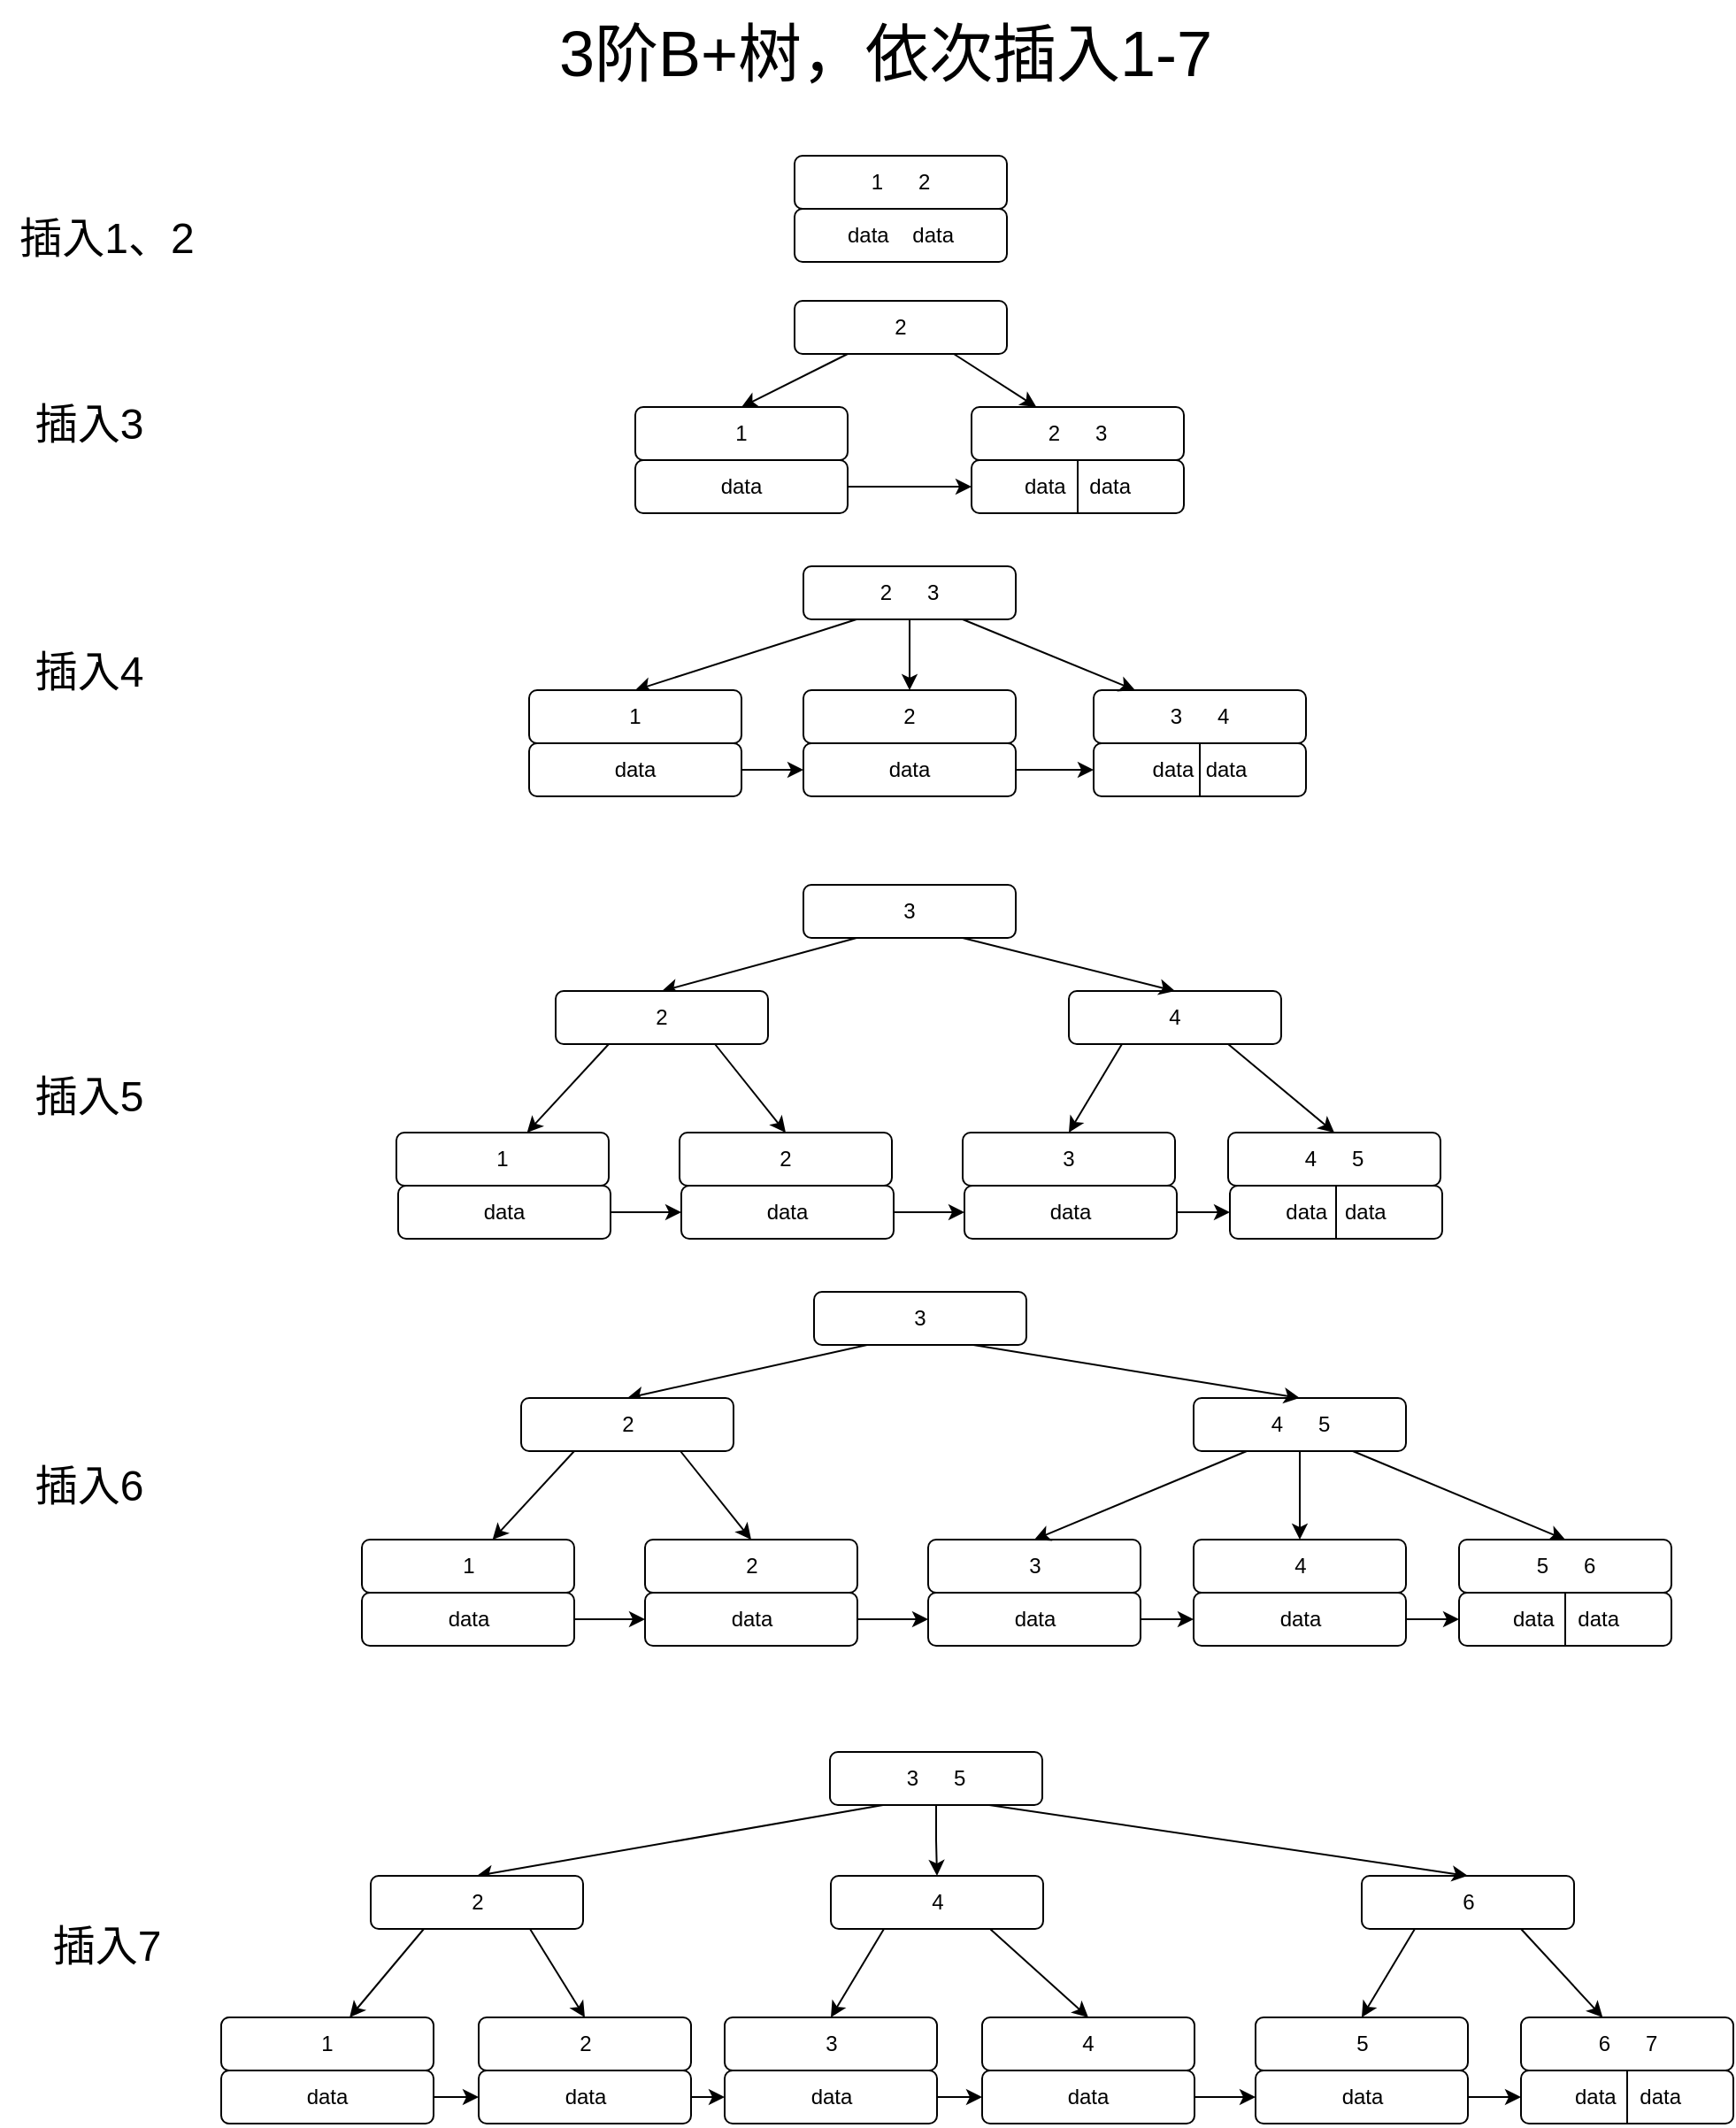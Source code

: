 <mxfile version="21.6.8" type="github">
  <diagram name="第 1 页" id="pnF7DnLvAnyAHwpiiANc">
    <mxGraphModel dx="2460" dy="2082" grid="1" gridSize="10" guides="1" tooltips="1" connect="1" arrows="1" fold="1" page="1" pageScale="1" pageWidth="827" pageHeight="1169" math="0" shadow="0">
      <root>
        <mxCell id="0" />
        <mxCell id="1" parent="0" />
        <mxCell id="1yWd1CWP5DWgr2ArtbLw-1" value="1&lt;span style=&quot;white-space: pre;&quot;&gt;&#x9;&lt;/span&gt;2" style="rounded=1;whiteSpace=wrap;html=1;" parent="1" vertex="1">
          <mxGeometry x="344" y="48" width="120" height="30" as="geometry" />
        </mxCell>
        <mxCell id="1yWd1CWP5DWgr2ArtbLw-2" value="&lt;font style=&quot;font-size: 36px;&quot;&gt;3阶B+树，依次插入1-7&lt;/font&gt;" style="text;html=1;align=center;verticalAlign=middle;resizable=0;points=[];autosize=1;strokeColor=none;fillColor=none;" parent="1" vertex="1">
          <mxGeometry x="200" y="-40" width="390" height="60" as="geometry" />
        </mxCell>
        <mxCell id="1yWd1CWP5DWgr2ArtbLw-3" value="&lt;font style=&quot;font-size: 24px;&quot;&gt;插入1、2&lt;/font&gt;" style="text;html=1;align=center;verticalAlign=middle;resizable=0;points=[];autosize=1;strokeColor=none;fillColor=none;" parent="1" vertex="1">
          <mxGeometry x="-105" y="75" width="120" height="40" as="geometry" />
        </mxCell>
        <mxCell id="1yWd1CWP5DWgr2ArtbLw-7" value="2&lt;span style=&quot;white-space: pre;&quot;&gt;&#x9;&lt;/span&gt;3" style="rounded=1;whiteSpace=wrap;html=1;" parent="1" vertex="1">
          <mxGeometry x="444" y="190" width="120" height="30" as="geometry" />
        </mxCell>
        <mxCell id="1yWd1CWP5DWgr2ArtbLw-8" value="&lt;font style=&quot;font-size: 24px;&quot;&gt;插入3&lt;/font&gt;" style="text;html=1;align=center;verticalAlign=middle;resizable=0;points=[];autosize=1;strokeColor=none;fillColor=none;" parent="1" vertex="1">
          <mxGeometry x="-95" y="180" width="80" height="40" as="geometry" />
        </mxCell>
        <mxCell id="1yWd1CWP5DWgr2ArtbLw-11" style="rounded=0;orthogonalLoop=1;jettySize=auto;html=1;exitX=0.25;exitY=1;exitDx=0;exitDy=0;entryX=0.5;entryY=0;entryDx=0;entryDy=0;" parent="1" source="1yWd1CWP5DWgr2ArtbLw-9" target="1yWd1CWP5DWgr2ArtbLw-10" edge="1">
          <mxGeometry relative="1" as="geometry" />
        </mxCell>
        <mxCell id="1yWd1CWP5DWgr2ArtbLw-12" style="rounded=0;orthogonalLoop=1;jettySize=auto;html=1;exitX=0.75;exitY=1;exitDx=0;exitDy=0;" parent="1" source="1yWd1CWP5DWgr2ArtbLw-9" target="1yWd1CWP5DWgr2ArtbLw-7" edge="1">
          <mxGeometry relative="1" as="geometry" />
        </mxCell>
        <mxCell id="1yWd1CWP5DWgr2ArtbLw-9" value="2" style="rounded=1;whiteSpace=wrap;html=1;" parent="1" vertex="1">
          <mxGeometry x="344" y="130" width="120" height="30" as="geometry" />
        </mxCell>
        <mxCell id="1yWd1CWP5DWgr2ArtbLw-10" value="1" style="rounded=1;whiteSpace=wrap;html=1;" parent="1" vertex="1">
          <mxGeometry x="254" y="190" width="120" height="30" as="geometry" />
        </mxCell>
        <mxCell id="1yWd1CWP5DWgr2ArtbLw-14" value="3&lt;span style=&quot;white-space: pre;&quot;&gt;&#x9;&lt;/span&gt;4" style="rounded=1;whiteSpace=wrap;html=1;" parent="1" vertex="1">
          <mxGeometry x="513" y="350" width="120" height="30" as="geometry" />
        </mxCell>
        <mxCell id="1yWd1CWP5DWgr2ArtbLw-15" value="&lt;font style=&quot;font-size: 24px;&quot;&gt;插入4&lt;/font&gt;" style="text;html=1;align=center;verticalAlign=middle;resizable=0;points=[];autosize=1;strokeColor=none;fillColor=none;" parent="1" vertex="1">
          <mxGeometry x="-95" y="320" width="80" height="40" as="geometry" />
        </mxCell>
        <mxCell id="1yWd1CWP5DWgr2ArtbLw-16" style="rounded=0;orthogonalLoop=1;jettySize=auto;html=1;exitX=0.25;exitY=1;exitDx=0;exitDy=0;entryX=0.5;entryY=0;entryDx=0;entryDy=0;" parent="1" source="1yWd1CWP5DWgr2ArtbLw-18" target="1yWd1CWP5DWgr2ArtbLw-19" edge="1">
          <mxGeometry relative="1" as="geometry" />
        </mxCell>
        <mxCell id="1yWd1CWP5DWgr2ArtbLw-17" style="rounded=0;orthogonalLoop=1;jettySize=auto;html=1;exitX=0.75;exitY=1;exitDx=0;exitDy=0;" parent="1" source="1yWd1CWP5DWgr2ArtbLw-18" target="1yWd1CWP5DWgr2ArtbLw-14" edge="1">
          <mxGeometry relative="1" as="geometry" />
        </mxCell>
        <mxCell id="1yWd1CWP5DWgr2ArtbLw-22" style="edgeStyle=orthogonalEdgeStyle;rounded=0;orthogonalLoop=1;jettySize=auto;html=1;exitX=0.5;exitY=1;exitDx=0;exitDy=0;entryX=0.5;entryY=0;entryDx=0;entryDy=0;" parent="1" source="1yWd1CWP5DWgr2ArtbLw-18" target="1yWd1CWP5DWgr2ArtbLw-20" edge="1">
          <mxGeometry relative="1" as="geometry" />
        </mxCell>
        <mxCell id="1yWd1CWP5DWgr2ArtbLw-18" value="2&lt;span style=&quot;white-space: pre;&quot;&gt;&#x9;&lt;/span&gt;3" style="rounded=1;whiteSpace=wrap;html=1;" parent="1" vertex="1">
          <mxGeometry x="349" y="280" width="120" height="30" as="geometry" />
        </mxCell>
        <mxCell id="1yWd1CWP5DWgr2ArtbLw-19" value="1" style="rounded=1;whiteSpace=wrap;html=1;" parent="1" vertex="1">
          <mxGeometry x="194" y="350" width="120" height="30" as="geometry" />
        </mxCell>
        <mxCell id="1yWd1CWP5DWgr2ArtbLw-20" value="2" style="rounded=1;whiteSpace=wrap;html=1;" parent="1" vertex="1">
          <mxGeometry x="349" y="350" width="120" height="30" as="geometry" />
        </mxCell>
        <mxCell id="1yWd1CWP5DWgr2ArtbLw-23" value="3" style="rounded=1;whiteSpace=wrap;html=1;" parent="1" vertex="1">
          <mxGeometry x="439" y="600" width="120" height="30" as="geometry" />
        </mxCell>
        <mxCell id="1yWd1CWP5DWgr2ArtbLw-24" value="&lt;font style=&quot;font-size: 24px;&quot;&gt;插入5&lt;/font&gt;" style="text;html=1;align=center;verticalAlign=middle;resizable=0;points=[];autosize=1;strokeColor=none;fillColor=none;" parent="1" vertex="1">
          <mxGeometry x="-95" y="560" width="80" height="40" as="geometry" />
        </mxCell>
        <mxCell id="1yWd1CWP5DWgr2ArtbLw-45" style="rounded=0;orthogonalLoop=1;jettySize=auto;html=1;exitX=0.25;exitY=1;exitDx=0;exitDy=0;entryX=0.5;entryY=0;entryDx=0;entryDy=0;" parent="1" source="1yWd1CWP5DWgr2ArtbLw-28" target="1yWd1CWP5DWgr2ArtbLw-23" edge="1">
          <mxGeometry relative="1" as="geometry" />
        </mxCell>
        <mxCell id="1yWd1CWP5DWgr2ArtbLw-46" style="rounded=0;orthogonalLoop=1;jettySize=auto;html=1;exitX=0.75;exitY=1;exitDx=0;exitDy=0;entryX=0.5;entryY=0;entryDx=0;entryDy=0;" parent="1" source="1yWd1CWP5DWgr2ArtbLw-28" target="1yWd1CWP5DWgr2ArtbLw-37" edge="1">
          <mxGeometry relative="1" as="geometry" />
        </mxCell>
        <mxCell id="1yWd1CWP5DWgr2ArtbLw-28" value="4" style="rounded=1;whiteSpace=wrap;html=1;" parent="1" vertex="1">
          <mxGeometry x="499" y="520" width="120" height="30" as="geometry" />
        </mxCell>
        <mxCell id="1yWd1CWP5DWgr2ArtbLw-29" value="1" style="rounded=1;whiteSpace=wrap;html=1;" parent="1" vertex="1">
          <mxGeometry x="119" y="600" width="120" height="30" as="geometry" />
        </mxCell>
        <mxCell id="1yWd1CWP5DWgr2ArtbLw-30" value="2" style="rounded=1;whiteSpace=wrap;html=1;" parent="1" vertex="1">
          <mxGeometry x="279" y="600" width="120" height="30" as="geometry" />
        </mxCell>
        <mxCell id="1yWd1CWP5DWgr2ArtbLw-40" style="rounded=0;orthogonalLoop=1;jettySize=auto;html=1;exitX=0.25;exitY=1;exitDx=0;exitDy=0;entryX=0.5;entryY=0;entryDx=0;entryDy=0;" parent="1" source="1yWd1CWP5DWgr2ArtbLw-31" target="1yWd1CWP5DWgr2ArtbLw-32" edge="1">
          <mxGeometry relative="1" as="geometry" />
        </mxCell>
        <mxCell id="1yWd1CWP5DWgr2ArtbLw-41" style="rounded=0;orthogonalLoop=1;jettySize=auto;html=1;exitX=0.75;exitY=1;exitDx=0;exitDy=0;entryX=0.5;entryY=0;entryDx=0;entryDy=0;" parent="1" source="1yWd1CWP5DWgr2ArtbLw-31" target="1yWd1CWP5DWgr2ArtbLw-28" edge="1">
          <mxGeometry relative="1" as="geometry" />
        </mxCell>
        <mxCell id="1yWd1CWP5DWgr2ArtbLw-31" value="3" style="rounded=1;whiteSpace=wrap;html=1;" parent="1" vertex="1">
          <mxGeometry x="349" y="460" width="120" height="30" as="geometry" />
        </mxCell>
        <mxCell id="1yWd1CWP5DWgr2ArtbLw-43" style="rounded=0;orthogonalLoop=1;jettySize=auto;html=1;exitX=0.25;exitY=1;exitDx=0;exitDy=0;" parent="1" source="1yWd1CWP5DWgr2ArtbLw-32" target="1yWd1CWP5DWgr2ArtbLw-29" edge="1">
          <mxGeometry relative="1" as="geometry" />
        </mxCell>
        <mxCell id="1yWd1CWP5DWgr2ArtbLw-44" style="rounded=0;orthogonalLoop=1;jettySize=auto;html=1;exitX=0.75;exitY=1;exitDx=0;exitDy=0;entryX=0.5;entryY=0;entryDx=0;entryDy=0;" parent="1" source="1yWd1CWP5DWgr2ArtbLw-32" target="1yWd1CWP5DWgr2ArtbLw-30" edge="1">
          <mxGeometry relative="1" as="geometry" />
        </mxCell>
        <mxCell id="1yWd1CWP5DWgr2ArtbLw-32" value="2" style="rounded=1;whiteSpace=wrap;html=1;" parent="1" vertex="1">
          <mxGeometry x="209" y="520" width="120" height="30" as="geometry" />
        </mxCell>
        <mxCell id="1yWd1CWP5DWgr2ArtbLw-37" value="4&lt;span style=&quot;white-space: pre;&quot;&gt;&#x9;&lt;/span&gt;5" style="rounded=1;whiteSpace=wrap;html=1;" parent="1" vertex="1">
          <mxGeometry x="589" y="600" width="120" height="30" as="geometry" />
        </mxCell>
        <mxCell id="1yWd1CWP5DWgr2ArtbLw-47" value="3" style="rounded=1;whiteSpace=wrap;html=1;" parent="1" vertex="1">
          <mxGeometry x="419.5" y="830" width="120" height="30" as="geometry" />
        </mxCell>
        <mxCell id="1yWd1CWP5DWgr2ArtbLw-48" value="&lt;font style=&quot;font-size: 24px;&quot;&gt;插入6&lt;/font&gt;" style="text;html=1;align=center;verticalAlign=middle;resizable=0;points=[];autosize=1;strokeColor=none;fillColor=none;" parent="1" vertex="1">
          <mxGeometry x="-95" y="780" width="80" height="40" as="geometry" />
        </mxCell>
        <mxCell id="1yWd1CWP5DWgr2ArtbLw-62" style="rounded=0;orthogonalLoop=1;jettySize=auto;html=1;exitX=0.25;exitY=1;exitDx=0;exitDy=0;entryX=0.5;entryY=0;entryDx=0;entryDy=0;" parent="1" source="1yWd1CWP5DWgr2ArtbLw-51" target="1yWd1CWP5DWgr2ArtbLw-47" edge="1">
          <mxGeometry relative="1" as="geometry" />
        </mxCell>
        <mxCell id="1yWd1CWP5DWgr2ArtbLw-64" style="edgeStyle=orthogonalEdgeStyle;rounded=0;orthogonalLoop=1;jettySize=auto;html=1;exitX=0.5;exitY=1;exitDx=0;exitDy=0;entryX=0.5;entryY=0;entryDx=0;entryDy=0;" parent="1" source="1yWd1CWP5DWgr2ArtbLw-51" target="1yWd1CWP5DWgr2ArtbLw-60" edge="1">
          <mxGeometry relative="1" as="geometry" />
        </mxCell>
        <mxCell id="1yWd1CWP5DWgr2ArtbLw-65" style="rounded=0;orthogonalLoop=1;jettySize=auto;html=1;exitX=0.75;exitY=1;exitDx=0;exitDy=0;entryX=0.5;entryY=0;entryDx=0;entryDy=0;" parent="1" source="1yWd1CWP5DWgr2ArtbLw-51" target="1yWd1CWP5DWgr2ArtbLw-61" edge="1">
          <mxGeometry relative="1" as="geometry" />
        </mxCell>
        <mxCell id="1yWd1CWP5DWgr2ArtbLw-51" value="4&lt;span style=&quot;white-space: pre;&quot;&gt;&#x9;&lt;/span&gt;5" style="rounded=1;whiteSpace=wrap;html=1;" parent="1" vertex="1">
          <mxGeometry x="569.5" y="750" width="120" height="30" as="geometry" />
        </mxCell>
        <mxCell id="1yWd1CWP5DWgr2ArtbLw-52" value="1" style="rounded=1;whiteSpace=wrap;html=1;" parent="1" vertex="1">
          <mxGeometry x="99.5" y="830" width="120" height="30" as="geometry" />
        </mxCell>
        <mxCell id="1yWd1CWP5DWgr2ArtbLw-53" value="2" style="rounded=1;whiteSpace=wrap;html=1;" parent="1" vertex="1">
          <mxGeometry x="259.5" y="830" width="120" height="30" as="geometry" />
        </mxCell>
        <mxCell id="1yWd1CWP5DWgr2ArtbLw-54" style="rounded=0;orthogonalLoop=1;jettySize=auto;html=1;exitX=0.25;exitY=1;exitDx=0;exitDy=0;entryX=0.5;entryY=0;entryDx=0;entryDy=0;" parent="1" source="1yWd1CWP5DWgr2ArtbLw-56" target="1yWd1CWP5DWgr2ArtbLw-59" edge="1">
          <mxGeometry relative="1" as="geometry" />
        </mxCell>
        <mxCell id="1yWd1CWP5DWgr2ArtbLw-55" style="rounded=0;orthogonalLoop=1;jettySize=auto;html=1;exitX=0.75;exitY=1;exitDx=0;exitDy=0;entryX=0.5;entryY=0;entryDx=0;entryDy=0;" parent="1" source="1yWd1CWP5DWgr2ArtbLw-56" target="1yWd1CWP5DWgr2ArtbLw-51" edge="1">
          <mxGeometry relative="1" as="geometry" />
        </mxCell>
        <mxCell id="1yWd1CWP5DWgr2ArtbLw-56" value="3" style="rounded=1;whiteSpace=wrap;html=1;" parent="1" vertex="1">
          <mxGeometry x="355" y="690" width="120" height="30" as="geometry" />
        </mxCell>
        <mxCell id="1yWd1CWP5DWgr2ArtbLw-57" style="rounded=0;orthogonalLoop=1;jettySize=auto;html=1;exitX=0.25;exitY=1;exitDx=0;exitDy=0;" parent="1" source="1yWd1CWP5DWgr2ArtbLw-59" target="1yWd1CWP5DWgr2ArtbLw-52" edge="1">
          <mxGeometry relative="1" as="geometry" />
        </mxCell>
        <mxCell id="1yWd1CWP5DWgr2ArtbLw-58" style="rounded=0;orthogonalLoop=1;jettySize=auto;html=1;exitX=0.75;exitY=1;exitDx=0;exitDy=0;entryX=0.5;entryY=0;entryDx=0;entryDy=0;" parent="1" source="1yWd1CWP5DWgr2ArtbLw-59" target="1yWd1CWP5DWgr2ArtbLw-53" edge="1">
          <mxGeometry relative="1" as="geometry" />
        </mxCell>
        <mxCell id="1yWd1CWP5DWgr2ArtbLw-59" value="2" style="rounded=1;whiteSpace=wrap;html=1;" parent="1" vertex="1">
          <mxGeometry x="189.5" y="750" width="120" height="30" as="geometry" />
        </mxCell>
        <mxCell id="1yWd1CWP5DWgr2ArtbLw-60" value="4" style="rounded=1;whiteSpace=wrap;html=1;" parent="1" vertex="1">
          <mxGeometry x="569.5" y="830" width="120" height="30" as="geometry" />
        </mxCell>
        <mxCell id="1yWd1CWP5DWgr2ArtbLw-61" value="5&lt;span style=&quot;white-space: pre;&quot;&gt;&#x9;&lt;/span&gt;6" style="rounded=1;whiteSpace=wrap;html=1;" parent="1" vertex="1">
          <mxGeometry x="719.5" y="830" width="120" height="30" as="geometry" />
        </mxCell>
        <mxCell id="1yWd1CWP5DWgr2ArtbLw-66" value="3" style="rounded=1;whiteSpace=wrap;html=1;" parent="1" vertex="1">
          <mxGeometry x="304.5" y="1100" width="120" height="30" as="geometry" />
        </mxCell>
        <mxCell id="1yWd1CWP5DWgr2ArtbLw-67" value="&lt;font style=&quot;font-size: 24px;&quot;&gt;插入7&lt;/font&gt;" style="text;html=1;align=center;verticalAlign=middle;resizable=0;points=[];autosize=1;strokeColor=none;fillColor=none;" parent="1" vertex="1">
          <mxGeometry x="-85" y="1040" width="80" height="40" as="geometry" />
        </mxCell>
        <mxCell id="1yWd1CWP5DWgr2ArtbLw-90" style="rounded=0;orthogonalLoop=1;jettySize=auto;html=1;exitX=0.25;exitY=1;exitDx=0;exitDy=0;entryX=0.5;entryY=0;entryDx=0;entryDy=0;" parent="1" source="1yWd1CWP5DWgr2ArtbLw-71" target="1yWd1CWP5DWgr2ArtbLw-88" edge="1">
          <mxGeometry relative="1" as="geometry" />
        </mxCell>
        <mxCell id="1yWd1CWP5DWgr2ArtbLw-91" style="rounded=0;orthogonalLoop=1;jettySize=auto;html=1;exitX=0.75;exitY=1;exitDx=0;exitDy=0;" parent="1" source="1yWd1CWP5DWgr2ArtbLw-71" target="1yWd1CWP5DWgr2ArtbLw-81" edge="1">
          <mxGeometry relative="1" as="geometry" />
        </mxCell>
        <mxCell id="1yWd1CWP5DWgr2ArtbLw-71" value="6" style="rounded=1;whiteSpace=wrap;html=1;" parent="1" vertex="1">
          <mxGeometry x="664.5" y="1020" width="120" height="30" as="geometry" />
        </mxCell>
        <mxCell id="1yWd1CWP5DWgr2ArtbLw-72" value="1" style="rounded=1;whiteSpace=wrap;html=1;" parent="1" vertex="1">
          <mxGeometry x="20" y="1100" width="120" height="30" as="geometry" />
        </mxCell>
        <mxCell id="1yWd1CWP5DWgr2ArtbLw-73" value="2" style="rounded=1;whiteSpace=wrap;html=1;" parent="1" vertex="1">
          <mxGeometry x="165.5" y="1100" width="120" height="30" as="geometry" />
        </mxCell>
        <mxCell id="1yWd1CWP5DWgr2ArtbLw-74" style="rounded=0;orthogonalLoop=1;jettySize=auto;html=1;exitX=0.25;exitY=1;exitDx=0;exitDy=0;entryX=0.5;entryY=0;entryDx=0;entryDy=0;" parent="1" source="1yWd1CWP5DWgr2ArtbLw-76" target="1yWd1CWP5DWgr2ArtbLw-79" edge="1">
          <mxGeometry relative="1" as="geometry" />
        </mxCell>
        <mxCell id="1yWd1CWP5DWgr2ArtbLw-75" style="rounded=0;orthogonalLoop=1;jettySize=auto;html=1;exitX=0.75;exitY=1;exitDx=0;exitDy=0;entryX=0.5;entryY=0;entryDx=0;entryDy=0;" parent="1" source="1yWd1CWP5DWgr2ArtbLw-76" target="1yWd1CWP5DWgr2ArtbLw-71" edge="1">
          <mxGeometry relative="1" as="geometry" />
        </mxCell>
        <mxCell id="1yWd1CWP5DWgr2ArtbLw-83" style="edgeStyle=orthogonalEdgeStyle;rounded=0;orthogonalLoop=1;jettySize=auto;html=1;exitX=0.5;exitY=1;exitDx=0;exitDy=0;" parent="1" source="1yWd1CWP5DWgr2ArtbLw-76" target="1yWd1CWP5DWgr2ArtbLw-82" edge="1">
          <mxGeometry relative="1" as="geometry" />
        </mxCell>
        <mxCell id="1yWd1CWP5DWgr2ArtbLw-76" value="3&lt;span style=&quot;white-space: pre;&quot;&gt;&#x9;&lt;/span&gt;5" style="rounded=1;whiteSpace=wrap;html=1;" parent="1" vertex="1">
          <mxGeometry x="364" y="950" width="120" height="30" as="geometry" />
        </mxCell>
        <mxCell id="1yWd1CWP5DWgr2ArtbLw-77" style="rounded=0;orthogonalLoop=1;jettySize=auto;html=1;exitX=0.25;exitY=1;exitDx=0;exitDy=0;" parent="1" source="1yWd1CWP5DWgr2ArtbLw-79" target="1yWd1CWP5DWgr2ArtbLw-72" edge="1">
          <mxGeometry relative="1" as="geometry" />
        </mxCell>
        <mxCell id="1yWd1CWP5DWgr2ArtbLw-78" style="rounded=0;orthogonalLoop=1;jettySize=auto;html=1;exitX=0.75;exitY=1;exitDx=0;exitDy=0;entryX=0.5;entryY=0;entryDx=0;entryDy=0;" parent="1" source="1yWd1CWP5DWgr2ArtbLw-79" target="1yWd1CWP5DWgr2ArtbLw-73" edge="1">
          <mxGeometry relative="1" as="geometry" />
        </mxCell>
        <mxCell id="1yWd1CWP5DWgr2ArtbLw-79" value="2" style="rounded=1;whiteSpace=wrap;html=1;" parent="1" vertex="1">
          <mxGeometry x="104.5" y="1020" width="120" height="30" as="geometry" />
        </mxCell>
        <mxCell id="1yWd1CWP5DWgr2ArtbLw-80" value="4" style="rounded=1;whiteSpace=wrap;html=1;" parent="1" vertex="1">
          <mxGeometry x="450" y="1100" width="120" height="30" as="geometry" />
        </mxCell>
        <mxCell id="1yWd1CWP5DWgr2ArtbLw-81" value="6&lt;span style=&quot;white-space: pre;&quot;&gt;&#x9;&lt;/span&gt;7" style="rounded=1;whiteSpace=wrap;html=1;" parent="1" vertex="1">
          <mxGeometry x="754.5" y="1100" width="120" height="30" as="geometry" />
        </mxCell>
        <mxCell id="1yWd1CWP5DWgr2ArtbLw-86" style="rounded=0;orthogonalLoop=1;jettySize=auto;html=1;exitX=0.25;exitY=1;exitDx=0;exitDy=0;entryX=0.5;entryY=0;entryDx=0;entryDy=0;" parent="1" source="1yWd1CWP5DWgr2ArtbLw-82" target="1yWd1CWP5DWgr2ArtbLw-66" edge="1">
          <mxGeometry relative="1" as="geometry" />
        </mxCell>
        <mxCell id="1yWd1CWP5DWgr2ArtbLw-87" style="rounded=0;orthogonalLoop=1;jettySize=auto;html=1;exitX=0.75;exitY=1;exitDx=0;exitDy=0;entryX=0.5;entryY=0;entryDx=0;entryDy=0;" parent="1" source="1yWd1CWP5DWgr2ArtbLw-82" target="1yWd1CWP5DWgr2ArtbLw-80" edge="1">
          <mxGeometry relative="1" as="geometry" />
        </mxCell>
        <mxCell id="1yWd1CWP5DWgr2ArtbLw-82" value="4" style="rounded=1;whiteSpace=wrap;html=1;" parent="1" vertex="1">
          <mxGeometry x="364.5" y="1020" width="120" height="30" as="geometry" />
        </mxCell>
        <mxCell id="1yWd1CWP5DWgr2ArtbLw-84" style="edgeStyle=orthogonalEdgeStyle;rounded=0;orthogonalLoop=1;jettySize=auto;html=1;exitX=0.5;exitY=1;exitDx=0;exitDy=0;" parent="1" source="1yWd1CWP5DWgr2ArtbLw-76" target="1yWd1CWP5DWgr2ArtbLw-76" edge="1">
          <mxGeometry relative="1" as="geometry" />
        </mxCell>
        <mxCell id="1yWd1CWP5DWgr2ArtbLw-88" value="5" style="rounded=1;whiteSpace=wrap;html=1;" parent="1" vertex="1">
          <mxGeometry x="604.5" y="1100" width="120" height="30" as="geometry" />
        </mxCell>
        <mxCell id="d0BBQ0nLQGV6TDkuWPuP-1" value="data&amp;nbsp; &amp;nbsp; data" style="rounded=1;whiteSpace=wrap;html=1;" vertex="1" parent="1">
          <mxGeometry x="444" y="220" width="120" height="30" as="geometry" />
        </mxCell>
        <mxCell id="d0BBQ0nLQGV6TDkuWPuP-2" style="edgeStyle=orthogonalEdgeStyle;rounded=0;orthogonalLoop=1;jettySize=auto;html=1;exitX=1;exitY=0.5;exitDx=0;exitDy=0;entryX=0;entryY=0.5;entryDx=0;entryDy=0;" edge="1" parent="1" source="d0BBQ0nLQGV6TDkuWPuP-3" target="d0BBQ0nLQGV6TDkuWPuP-1">
          <mxGeometry relative="1" as="geometry" />
        </mxCell>
        <mxCell id="d0BBQ0nLQGV6TDkuWPuP-3" value="data" style="rounded=1;whiteSpace=wrap;html=1;" vertex="1" parent="1">
          <mxGeometry x="254" y="220" width="120" height="30" as="geometry" />
        </mxCell>
        <mxCell id="d0BBQ0nLQGV6TDkuWPuP-4" value="data&amp;nbsp; data" style="rounded=1;whiteSpace=wrap;html=1;" vertex="1" parent="1">
          <mxGeometry x="513" y="380" width="120" height="30" as="geometry" />
        </mxCell>
        <mxCell id="d0BBQ0nLQGV6TDkuWPuP-5" style="edgeStyle=orthogonalEdgeStyle;rounded=0;orthogonalLoop=1;jettySize=auto;html=1;exitX=1;exitY=0.5;exitDx=0;exitDy=0;entryX=0;entryY=0.5;entryDx=0;entryDy=0;" edge="1" parent="1" source="d0BBQ0nLQGV6TDkuWPuP-6" target="d0BBQ0nLQGV6TDkuWPuP-8">
          <mxGeometry relative="1" as="geometry" />
        </mxCell>
        <mxCell id="d0BBQ0nLQGV6TDkuWPuP-6" value="data" style="rounded=1;whiteSpace=wrap;html=1;" vertex="1" parent="1">
          <mxGeometry x="194" y="380" width="120" height="30" as="geometry" />
        </mxCell>
        <mxCell id="d0BBQ0nLQGV6TDkuWPuP-7" style="edgeStyle=orthogonalEdgeStyle;rounded=0;orthogonalLoop=1;jettySize=auto;html=1;exitX=1;exitY=0.5;exitDx=0;exitDy=0;entryX=0;entryY=0.5;entryDx=0;entryDy=0;" edge="1" parent="1" source="d0BBQ0nLQGV6TDkuWPuP-8" target="d0BBQ0nLQGV6TDkuWPuP-4">
          <mxGeometry relative="1" as="geometry" />
        </mxCell>
        <mxCell id="d0BBQ0nLQGV6TDkuWPuP-8" value="data" style="rounded=1;whiteSpace=wrap;html=1;" vertex="1" parent="1">
          <mxGeometry x="349" y="380" width="120" height="30" as="geometry" />
        </mxCell>
        <mxCell id="d0BBQ0nLQGV6TDkuWPuP-10" style="edgeStyle=orthogonalEdgeStyle;rounded=0;orthogonalLoop=1;jettySize=auto;html=1;exitX=0.5;exitY=0;exitDx=0;exitDy=0;entryX=0.5;entryY=1;entryDx=0;entryDy=0;startArrow=none;startFill=0;endArrow=none;endFill=0;" edge="1" parent="1" source="d0BBQ0nLQGV6TDkuWPuP-4" target="d0BBQ0nLQGV6TDkuWPuP-4">
          <mxGeometry relative="1" as="geometry" />
        </mxCell>
        <mxCell id="d0BBQ0nLQGV6TDkuWPuP-11" style="edgeStyle=orthogonalEdgeStyle;rounded=0;orthogonalLoop=1;jettySize=auto;html=1;exitX=0.5;exitY=0;exitDx=0;exitDy=0;entryX=0.5;entryY=1;entryDx=0;entryDy=0;startSize=0;endArrow=none;endFill=0;" edge="1" parent="1" source="d0BBQ0nLQGV6TDkuWPuP-1" target="d0BBQ0nLQGV6TDkuWPuP-1">
          <mxGeometry relative="1" as="geometry" />
        </mxCell>
        <mxCell id="d0BBQ0nLQGV6TDkuWPuP-13" style="edgeStyle=orthogonalEdgeStyle;rounded=0;orthogonalLoop=1;jettySize=auto;html=1;exitX=1;exitY=0.5;exitDx=0;exitDy=0;entryX=0;entryY=0.5;entryDx=0;entryDy=0;" edge="1" parent="1" source="d0BBQ0nLQGV6TDkuWPuP-14" target="d0BBQ0nLQGV6TDkuWPuP-19">
          <mxGeometry relative="1" as="geometry" />
        </mxCell>
        <mxCell id="d0BBQ0nLQGV6TDkuWPuP-14" value="data" style="rounded=1;whiteSpace=wrap;html=1;" vertex="1" parent="1">
          <mxGeometry x="440" y="630" width="120" height="30" as="geometry" />
        </mxCell>
        <mxCell id="d0BBQ0nLQGV6TDkuWPuP-15" style="edgeStyle=orthogonalEdgeStyle;rounded=0;orthogonalLoop=1;jettySize=auto;html=1;exitX=1;exitY=0.5;exitDx=0;exitDy=0;entryX=0;entryY=0.5;entryDx=0;entryDy=0;" edge="1" parent="1" source="d0BBQ0nLQGV6TDkuWPuP-16" target="d0BBQ0nLQGV6TDkuWPuP-18">
          <mxGeometry relative="1" as="geometry" />
        </mxCell>
        <mxCell id="d0BBQ0nLQGV6TDkuWPuP-16" value="data" style="rounded=1;whiteSpace=wrap;html=1;" vertex="1" parent="1">
          <mxGeometry x="120" y="630" width="120" height="30" as="geometry" />
        </mxCell>
        <mxCell id="d0BBQ0nLQGV6TDkuWPuP-17" style="edgeStyle=orthogonalEdgeStyle;rounded=0;orthogonalLoop=1;jettySize=auto;html=1;exitX=1;exitY=0.5;exitDx=0;exitDy=0;entryX=0;entryY=0.5;entryDx=0;entryDy=0;" edge="1" parent="1" source="d0BBQ0nLQGV6TDkuWPuP-18" target="d0BBQ0nLQGV6TDkuWPuP-14">
          <mxGeometry relative="1" as="geometry" />
        </mxCell>
        <mxCell id="d0BBQ0nLQGV6TDkuWPuP-18" value="data" style="rounded=1;whiteSpace=wrap;html=1;" vertex="1" parent="1">
          <mxGeometry x="280" y="630" width="120" height="30" as="geometry" />
        </mxCell>
        <mxCell id="d0BBQ0nLQGV6TDkuWPuP-19" value="data&amp;nbsp; &amp;nbsp;data" style="rounded=1;whiteSpace=wrap;html=1;" vertex="1" parent="1">
          <mxGeometry x="590" y="630" width="120" height="30" as="geometry" />
        </mxCell>
        <mxCell id="d0BBQ0nLQGV6TDkuWPuP-22" style="edgeStyle=orthogonalEdgeStyle;rounded=0;orthogonalLoop=1;jettySize=auto;html=1;exitX=0.5;exitY=0;exitDx=0;exitDy=0;entryX=0.5;entryY=1;entryDx=0;entryDy=0;endArrow=none;endFill=0;" edge="1" parent="1" source="d0BBQ0nLQGV6TDkuWPuP-19" target="d0BBQ0nLQGV6TDkuWPuP-19">
          <mxGeometry relative="1" as="geometry" />
        </mxCell>
        <mxCell id="d0BBQ0nLQGV6TDkuWPuP-23" style="edgeStyle=orthogonalEdgeStyle;rounded=0;orthogonalLoop=1;jettySize=auto;html=1;exitX=1;exitY=0.5;exitDx=0;exitDy=0;entryX=0;entryY=0.5;entryDx=0;entryDy=0;" edge="1" parent="1" source="d0BBQ0nLQGV6TDkuWPuP-24" target="d0BBQ0nLQGV6TDkuWPuP-30">
          <mxGeometry relative="1" as="geometry" />
        </mxCell>
        <mxCell id="d0BBQ0nLQGV6TDkuWPuP-24" value="data" style="rounded=1;whiteSpace=wrap;html=1;" vertex="1" parent="1">
          <mxGeometry x="419.5" y="860" width="120" height="30" as="geometry" />
        </mxCell>
        <mxCell id="d0BBQ0nLQGV6TDkuWPuP-25" style="edgeStyle=orthogonalEdgeStyle;rounded=0;orthogonalLoop=1;jettySize=auto;html=1;exitX=1;exitY=0.5;exitDx=0;exitDy=0;entryX=0;entryY=0.5;entryDx=0;entryDy=0;" edge="1" parent="1" source="d0BBQ0nLQGV6TDkuWPuP-26" target="d0BBQ0nLQGV6TDkuWPuP-28">
          <mxGeometry relative="1" as="geometry" />
        </mxCell>
        <mxCell id="d0BBQ0nLQGV6TDkuWPuP-26" value="data" style="rounded=1;whiteSpace=wrap;html=1;" vertex="1" parent="1">
          <mxGeometry x="99.5" y="860" width="120" height="30" as="geometry" />
        </mxCell>
        <mxCell id="d0BBQ0nLQGV6TDkuWPuP-27" style="edgeStyle=orthogonalEdgeStyle;rounded=0;orthogonalLoop=1;jettySize=auto;html=1;exitX=1;exitY=0.5;exitDx=0;exitDy=0;entryX=0;entryY=0.5;entryDx=0;entryDy=0;" edge="1" parent="1" source="d0BBQ0nLQGV6TDkuWPuP-28" target="d0BBQ0nLQGV6TDkuWPuP-24">
          <mxGeometry relative="1" as="geometry" />
        </mxCell>
        <mxCell id="d0BBQ0nLQGV6TDkuWPuP-28" value="data" style="rounded=1;whiteSpace=wrap;html=1;" vertex="1" parent="1">
          <mxGeometry x="259.5" y="860" width="120" height="30" as="geometry" />
        </mxCell>
        <mxCell id="d0BBQ0nLQGV6TDkuWPuP-29" style="edgeStyle=orthogonalEdgeStyle;rounded=0;orthogonalLoop=1;jettySize=auto;html=1;exitX=1;exitY=0.5;exitDx=0;exitDy=0;entryX=0;entryY=0.5;entryDx=0;entryDy=0;" edge="1" parent="1" source="d0BBQ0nLQGV6TDkuWPuP-30" target="d0BBQ0nLQGV6TDkuWPuP-31">
          <mxGeometry relative="1" as="geometry" />
        </mxCell>
        <mxCell id="d0BBQ0nLQGV6TDkuWPuP-30" value="data" style="rounded=1;whiteSpace=wrap;html=1;" vertex="1" parent="1">
          <mxGeometry x="569.5" y="860" width="120" height="30" as="geometry" />
        </mxCell>
        <mxCell id="d0BBQ0nLQGV6TDkuWPuP-31" value="data&amp;nbsp; &amp;nbsp; data" style="rounded=1;whiteSpace=wrap;html=1;" vertex="1" parent="1">
          <mxGeometry x="719.5" y="860" width="120" height="30" as="geometry" />
        </mxCell>
        <mxCell id="d0BBQ0nLQGV6TDkuWPuP-33" style="edgeStyle=orthogonalEdgeStyle;rounded=0;orthogonalLoop=1;jettySize=auto;html=1;exitX=0.5;exitY=0;exitDx=0;exitDy=0;entryX=0.5;entryY=1;entryDx=0;entryDy=0;endArrow=none;endFill=0;" edge="1" parent="1" source="d0BBQ0nLQGV6TDkuWPuP-31" target="d0BBQ0nLQGV6TDkuWPuP-31">
          <mxGeometry relative="1" as="geometry" />
        </mxCell>
        <mxCell id="d0BBQ0nLQGV6TDkuWPuP-34" style="edgeStyle=orthogonalEdgeStyle;rounded=0;orthogonalLoop=1;jettySize=auto;html=1;exitX=1;exitY=0.5;exitDx=0;exitDy=0;entryX=0;entryY=0.5;entryDx=0;entryDy=0;" edge="1" parent="1" source="d0BBQ0nLQGV6TDkuWPuP-35" target="d0BBQ0nLQGV6TDkuWPuP-41">
          <mxGeometry relative="1" as="geometry" />
        </mxCell>
        <mxCell id="d0BBQ0nLQGV6TDkuWPuP-35" value="data" style="rounded=1;whiteSpace=wrap;html=1;" vertex="1" parent="1">
          <mxGeometry x="304.5" y="1130" width="120" height="30" as="geometry" />
        </mxCell>
        <mxCell id="d0BBQ0nLQGV6TDkuWPuP-36" style="edgeStyle=orthogonalEdgeStyle;rounded=0;orthogonalLoop=1;jettySize=auto;html=1;exitX=1;exitY=0.5;exitDx=0;exitDy=0;entryX=0;entryY=0.5;entryDx=0;entryDy=0;" edge="1" parent="1" source="d0BBQ0nLQGV6TDkuWPuP-37" target="d0BBQ0nLQGV6TDkuWPuP-39">
          <mxGeometry relative="1" as="geometry" />
        </mxCell>
        <mxCell id="d0BBQ0nLQGV6TDkuWPuP-37" value="data" style="rounded=1;whiteSpace=wrap;html=1;" vertex="1" parent="1">
          <mxGeometry x="20" y="1130" width="120" height="30" as="geometry" />
        </mxCell>
        <mxCell id="d0BBQ0nLQGV6TDkuWPuP-38" style="edgeStyle=orthogonalEdgeStyle;rounded=0;orthogonalLoop=1;jettySize=auto;html=1;exitX=1;exitY=0.5;exitDx=0;exitDy=0;entryX=0;entryY=0.5;entryDx=0;entryDy=0;" edge="1" parent="1" source="d0BBQ0nLQGV6TDkuWPuP-39" target="d0BBQ0nLQGV6TDkuWPuP-35">
          <mxGeometry relative="1" as="geometry" />
        </mxCell>
        <mxCell id="d0BBQ0nLQGV6TDkuWPuP-39" value="data" style="rounded=1;whiteSpace=wrap;html=1;" vertex="1" parent="1">
          <mxGeometry x="165.5" y="1130" width="120" height="30" as="geometry" />
        </mxCell>
        <mxCell id="d0BBQ0nLQGV6TDkuWPuP-40" style="edgeStyle=orthogonalEdgeStyle;rounded=0;orthogonalLoop=1;jettySize=auto;html=1;exitX=1;exitY=0.5;exitDx=0;exitDy=0;entryX=0;entryY=0.5;entryDx=0;entryDy=0;" edge="1" parent="1" source="d0BBQ0nLQGV6TDkuWPuP-41" target="d0BBQ0nLQGV6TDkuWPuP-44">
          <mxGeometry relative="1" as="geometry" />
        </mxCell>
        <mxCell id="d0BBQ0nLQGV6TDkuWPuP-41" value="data" style="rounded=1;whiteSpace=wrap;html=1;" vertex="1" parent="1">
          <mxGeometry x="450" y="1130" width="120" height="30" as="geometry" />
        </mxCell>
        <mxCell id="d0BBQ0nLQGV6TDkuWPuP-42" value="data&amp;nbsp; &amp;nbsp; data" style="rounded=1;whiteSpace=wrap;html=1;" vertex="1" parent="1">
          <mxGeometry x="754.5" y="1130" width="120" height="30" as="geometry" />
        </mxCell>
        <mxCell id="d0BBQ0nLQGV6TDkuWPuP-43" style="edgeStyle=orthogonalEdgeStyle;rounded=0;orthogonalLoop=1;jettySize=auto;html=1;exitX=1;exitY=0.5;exitDx=0;exitDy=0;entryX=0;entryY=0.5;entryDx=0;entryDy=0;" edge="1" parent="1" source="d0BBQ0nLQGV6TDkuWPuP-44" target="d0BBQ0nLQGV6TDkuWPuP-42">
          <mxGeometry relative="1" as="geometry" />
        </mxCell>
        <mxCell id="d0BBQ0nLQGV6TDkuWPuP-44" value="data" style="rounded=1;whiteSpace=wrap;html=1;" vertex="1" parent="1">
          <mxGeometry x="604.5" y="1130" width="120" height="30" as="geometry" />
        </mxCell>
        <mxCell id="d0BBQ0nLQGV6TDkuWPuP-46" style="edgeStyle=orthogonalEdgeStyle;rounded=0;orthogonalLoop=1;jettySize=auto;html=1;exitX=0.5;exitY=0;exitDx=0;exitDy=0;entryX=0.5;entryY=1;entryDx=0;entryDy=0;endArrow=none;endFill=0;" edge="1" parent="1" source="d0BBQ0nLQGV6TDkuWPuP-42" target="d0BBQ0nLQGV6TDkuWPuP-42">
          <mxGeometry relative="1" as="geometry" />
        </mxCell>
        <mxCell id="d0BBQ0nLQGV6TDkuWPuP-47" value="data&amp;nbsp; &amp;nbsp; data" style="rounded=1;whiteSpace=wrap;html=1;" vertex="1" parent="1">
          <mxGeometry x="344" y="78" width="120" height="30" as="geometry" />
        </mxCell>
      </root>
    </mxGraphModel>
  </diagram>
</mxfile>
